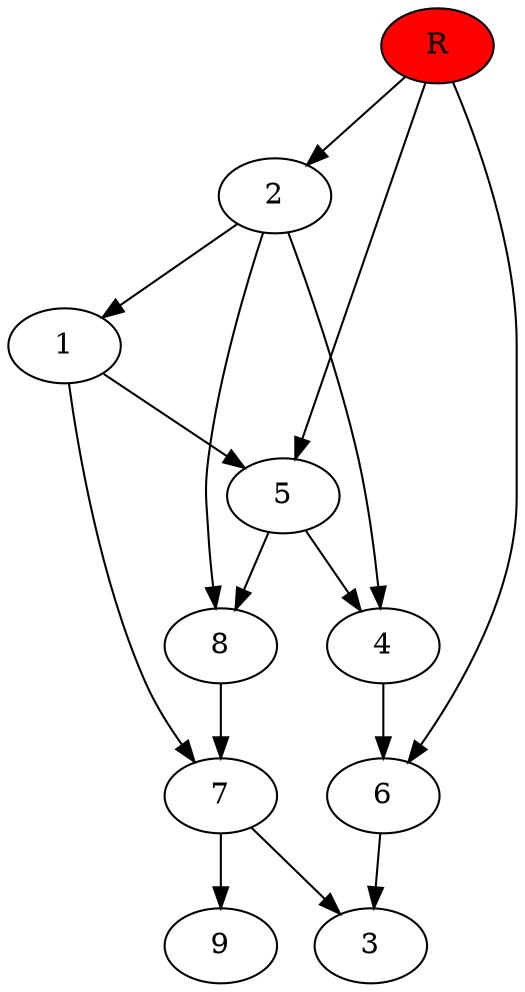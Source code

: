 digraph prb20113 {
	1
	2
	3
	4
	5
	6
	7
	8
	R [fillcolor="#ff0000" style=filled]
	1 -> 5
	1 -> 7
	2 -> 1
	2 -> 4
	2 -> 8
	4 -> 6
	5 -> 4
	5 -> 8
	6 -> 3
	7 -> 3
	7 -> 9
	8 -> 7
	R -> 2
	R -> 5
	R -> 6
}
